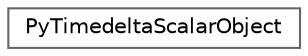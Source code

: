 digraph "Graphical Class Hierarchy"
{
 // LATEX_PDF_SIZE
  bgcolor="transparent";
  edge [fontname=Helvetica,fontsize=10,labelfontname=Helvetica,labelfontsize=10];
  node [fontname=Helvetica,fontsize=10,shape=box,height=0.2,width=0.4];
  rankdir="LR";
  Node0 [id="Node000000",label="PyTimedeltaScalarObject",height=0.2,width=0.4,color="grey40", fillcolor="white", style="filled",URL="$d4/dc0/structPyTimedeltaScalarObject.html",tooltip=" "];
}

